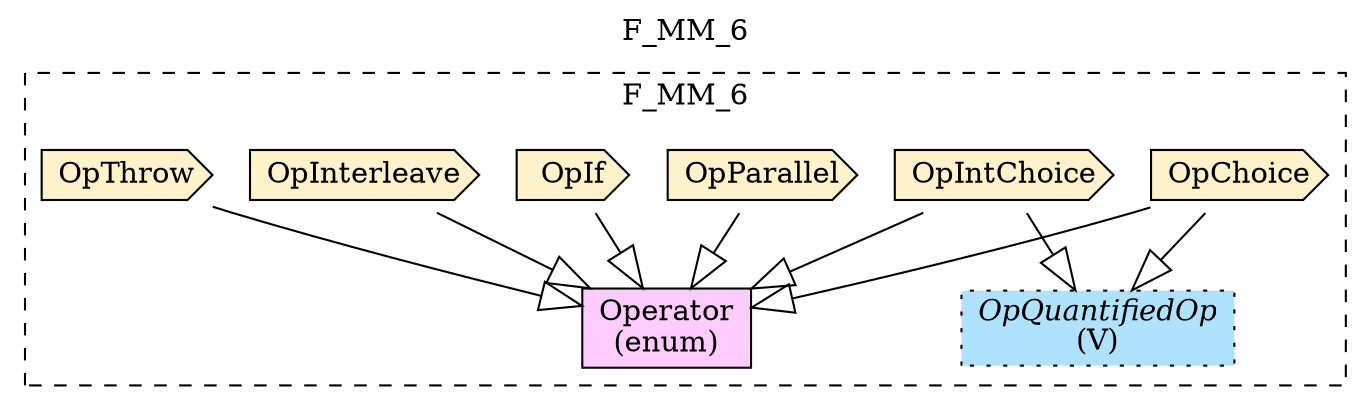 digraph {graph[label=F_MM_6,labelloc=tl,labelfontsize=12];
subgraph cluster_F_MM_6{style=dashed;label=F_MM_6;
"Operator"[shape=record,fillcolor="#FFCCFF",style = filled,label="Operator\l(enum)"];
"VOpChoice"[shape=cds,fillcolor="#FFF2CC",style = filled,label="OpChoice"];
"VOpIntChoice"[shape=cds,fillcolor="#FFF2CC",style = filled,label="OpIntChoice"];
"VOpParallel"[shape=cds,fillcolor="#FFF2CC",style = filled,label="OpParallel"];
"VOpIf"[shape=cds,fillcolor="#FFF2CC",style = filled,label="OpIf"];
"VOpInterleave"[shape=cds,fillcolor="#FFF2CC",style = filled,label="OpInterleave"];
"VOpThrow"[shape=cds,fillcolor="#FFF2CC",style = filled,label="OpThrow"];
"OpQuantifiedOp"[shape=record,fillcolor=lightskyblue1,style ="filled,dotted",label=<{<I>OpQuantifiedOp</I><br/>(V)}>];

"VOpChoice"->"Operator"[arrowhead=onormal,arrowsize=2.0];
"VOpIntChoice"->"Operator"[arrowhead=onormal,arrowsize=2.0];
"VOpParallel"->"Operator"[arrowhead=onormal,arrowsize=2.0];
"VOpIf"->"Operator"[arrowhead=onormal,arrowsize=2.0];
"VOpInterleave"->"Operator"[arrowhead=onormal,arrowsize=2.0];
"VOpThrow"->"Operator"[arrowhead=onormal,arrowsize=2.0];
"VOpChoice"->"OpQuantifiedOp"[arrowhead=onormal,arrowsize=2.0];
"VOpIntChoice"->"OpQuantifiedOp"[arrowhead=onormal,arrowsize=2.0];

}
}